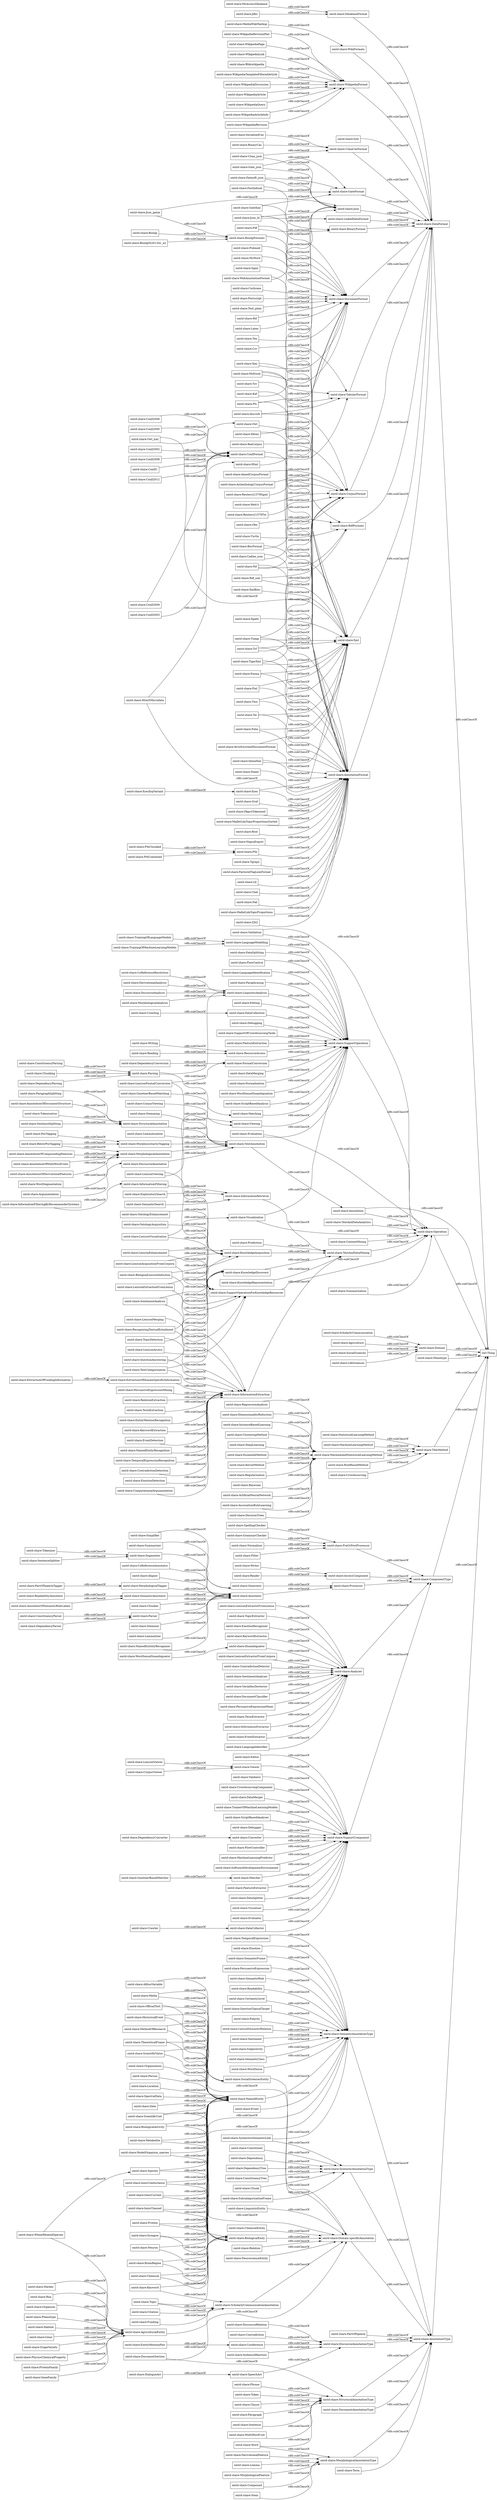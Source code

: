 digraph ar2dtool_diagram { 
rankdir=LR;
size="1000"
node [shape = rectangle, color="black"]; "omtd-share:DocumentSection" "omtd-share:Event" "omtd-share:MachineLearningMethod" "omtd-share:Reuters21578Txt" "omtd-share:BiologicalEnity" "omtd-share:Keyword" "omtd-share:AlvisEnrichedDocumentFormat" "omtd-share:Phenotype" "omtd-share:DecisionTrees" "omtd-share:MorphologicalAnalysis" "omtd-share:Owl" "omtd-share:Conll2003" "omtd-share:Stem" "omtd-share:DocumentClassifier" "omtd-share:Habitat" "omtd-share:DependencyParser" "omtd-share:TextAndDataMining" "omtd-share:Lll" "omtd-share:DataSplitting" "omtd-share:FlowControl" "omtd-share:GateXml" "omtd-share:SentimentAnalysis" "omtd-share:TemporalExpression" "omtd-share:Emotion" "omtd-share:LanguageIdentification" "omtd-share:PtbCombined" "omtd-share:ScientificUnit" "omtd-share:BiologicalActivity" "omtd-share:DiscourceRelation" "omtd-share:RegressionAnalysis" "omtd-share:Xhtml" "omtd-share:SemanticFrame" "omtd-share:Chunker" "omtd-share:Blikiwikipedia" "omtd-share:RecognizingTextualEntailment" "omtd-share:LexiconEnhancement" "omtd-share:PersuasiveExpression" "omtd-share:Chat" "omtd-share:PersuasiveExpressionMiner" "omtd-share:NamedEntityRecognition" "omtd-share:Constituent" "omtd-share:Cochrane" "omtd-share:Agriculture" "omtd-share:Tcf" "omtd-share:Parsing" "omtd-share:DocumentAnnotationType" "omtd-share:TermExtractor" "omtd-share:Paragraph" "omtd-share:Metabolite" "omtd-share:Kaf" "omtd-share:UimaCasFormat" "omtd-share:DataFormat" "omtd-share:DimensionalityReduction" "omtd-share:Media" "omtd-share:KeaCorpus" "omtd-share:WikipediaTemplateFilteredArticle" "omtd-share:SemanticRole" "omtd-share:GazeteerBasedMatcher" "omtd-share:Gate_json" "omtd-share:Generator" "omtd-share:Contradiction" "omtd-share:Naf" "omtd-share:AnnotationOfDocumentStructure" "omtd-share:SoftwareDevelopmentEnvironment" "omtd-share:SupportOperation" "omtd-share:Tsv" "omtd-share:Argumentation" "omtd-share:ExploratorySearch" "omtd-share:Conll2006" "omtd-share:Postscript" "omtd-share:Filter" "omtd-share:ModelOrganism_species" "omtd-share:Csv" "omtd-share:Parser" "omtd-share:ConstituencyParsing" "omtd-share:InformationExtractor" "omtd-share:AimedCorpusFormat" "omtd-share:SyntacticoSemanticLink" "omtd-share:Stemming" "omtd-share:ScholarlyCommunicationAnnotation" "omtd-share:Word" "omtd-share:Converter" "omtd-share:NamedEntity" "omtd-share:XcesIlspVariant" "omtd-share:Conll2000" "omtd-share:Paraphrasing" "omtd-share:DocumentFormat" "omtd-share:MalletLdaTopicProportions" "omtd-share:Sentence" "omtd-share:Gene" "omtd-share:Emma" "omtd-share:FeatureExtractor" "omtd-share:Operation" "omtd-share:Mimetype" "omtd-share:Chunk" "omtd-share:Text_plain" "omtd-share:XmlBioc" "omtd-share:Stemmer" "omtd-share:WordSegmentation" "omtd-share:InformationRetrieval" "omtd-share:KnowledgeRepresentation" "omtd-share:Datasift_json" "omtd-share:AclAnthologyCorpusFormat" "omtd-share:ResourceAccess" "omtd-share:InformationExtraction" "omtd-share:ConstituencyParser" "omtd-share:TigerXml" "omtd-share:Reader" "omtd-share:LinkedDataFormat" "omtd-share:DiscourseAnnotationType" "omtd-share:Validation" "omtd-share:Tokenizer" "omtd-share:Lemmatizer" "omtd-share:Html" "omtd-share:NamedEntitityRecognizer" "omtd-share:InstanceBasedLearning" "omtd-share:TrainingOfMachineLearningModels" "omtd-share:DataSplitter" "omtd-share:Cadixe_json" "omtd-share:RuleBasedMethod" "omtd-share:Crowdsourcing" "omtd-share:IonicConductance" "omtd-share:Json_ld" "omtd-share:Diaml" "omtd-share:WikipediaDiscussion" "omtd-share:EntityMentionPair" "omtd-share:Disambiguator" "omtd-share:TemporalExpressionRecognition" "omtd-share:AgriculturalEntity" "omtd-share:SentenceSplitter" "omtd-share:PartOfSpeechTagger" "omtd-share:FastInfoset" "omtd-share:Term" "omtd-share:Visualiser" "omtd-share:Reuters21578Sgml" "omtd-share:TopicDetection" "omtd-share:Tex" "omtd-share:Readability" "omtd-share:NeuroscienceEntity" "omtd-share:Matching" "omtd-share:Segmenter" "omtd-share:ContradictionDetection" "omtd-share:Owl_xml" "omtd-share:Domain-specificAnnotation" "omtd-share:Organization" "omtd-share:EventExtractor" "omtd-share:LexiconViewer" "omtd-share:CorpusViewing" "omtd-share:CoReferenceAnnotator" "omtd-share:SpellingChecker" "omtd-share:GateFormat" "omtd-share:Aligner" "omtd-share:WordSenseDisambiguator" "omtd-share:Compound" "omtd-share:Tokenization" "omtd-share:GrapeVariety" "omtd-share:ClusteringMethod" "omtd-share:Conll2002" "omtd-share:MediaWikiMarkup" "omtd-share:LexiconAccess" "omtd-share:CoReferenceResolution" "omtd-share:Html5Microdata" "omtd-share:DatabaseFormat" "omtd-share:LexiconAcquisitionFromCorpora" "omtd-share:AnnotationOfCompoundingFeatures" "omtd-share:OfficialText" "omtd-share:LanguageIdentifier" "omtd-share:Debugging" "omtd-share:LexiconExtractorFromLexica" "omtd-share:PosTagging" "omtd-share:BilingualLexiconInduction" "omtd-share:Ptb" "omtd-share:Evaluator" "omtd-share:Processor" "omtd-share:LanguageModelling" "omtd-share:WikiFormats" "omtd-share:CertaintyLevel" "omtd-share:MachineAndStatisticalLearningMethod" "omtd-share:Pml" "omtd-share:AnnotationFormat" "omtd-share:Matcher" "omtd-share:PhysicoChemicalProperty" "omtd-share:SupportOfCrowdsourcingTasks" "omtd-share:QuestionTopicalTarget" "omtd-share:Polarity" "omtd-share:EmotionDetection" "omtd-share:Citation" "omtd-share:LexicalSemanticRelation" "omtd-share:WikipediaArticle" "omtd-share:Editor" "omtd-share:FeatureExtraction" "omtd-share:TopicExtractor" "omtd-share:DeepLearning" "omtd-share:DataCollector" "omtd-share:AccessComponent" "omtd-share:ComputationalArgumentation" "omtd-share:Conll2008" "omtd-share:IonicChannel" "omtd-share:ContentMining" "omtd-share:MorphologicalAnnotationType" "omtd-share:SubcategorizationFrame" "omtd-share:EnsembleMethod" "omtd-share:ProteinFamily" "omtd-share:TextCategorization" "omtd-share:StructuralAnnotation" "omtd-share:Imscwb" "omtd-share:WheatRelatedSpecies" "omtd-share:MsExcel" "omtd-share:GrammarChecker" "omtd-share:DialogueAct" "omtd-share:AnnotationOfMultiWordUnits" "omtd-share:Domain" "omtd-share:DependencyConversion" "omtd-share:FormatConversion" "omtd-share:QuestionAnswering" "omtd-share:Neuron" "omtd-share:Topic" "omtd-share:Person" "omtd-share:LinguisticEntity" "omtd-share:Lemmatization" "omtd-share:Summarizer" "omtd-share:WikipediaQuery" "omtd-share:LinguisticAnalysis" "omtd-share:SemanticSearch" "omtd-share:DerivationalAnalysis" "omtd-share:Xml" "omtd-share:Sentiment" "omtd-share:MorphosyntacticTagging" "omtd-share:WikipediaArticleInfo" "omtd-share:Nif" "omtd-share:WikipediaFormat" "omtd-share:SyntacticAnnotationType" "omtd-share:Writing" "omtd-share:TdmMethod" "omtd-share:Pubmed" "omtd-share:Xpath" "omtd-share:DerivationalFeature" "omtd-share:Chunking" "omtd-share:BinaryFormat" "omtd-share:Species" "omtd-share:Evaluation" "omtd-share:KernelMethod" "omtd-share:CorpusViewer" "omtd-share:LexiconViewing" "omtd-share:LexiconFormatConversion" "omtd-share:DiscourseAnalysis" "omtd-share:SupportOperationForKnowledgeResources" "omtd-share:Validator" "omtd-share:Regularisation" "omtd-share:InformationFiltering" "omtd-share:BinaryCas" "omtd-share:Xmi" "omtd-share:DiscourseAnnotation" "omtd-share:CrowdsourcingComponent" "omtd-share:Synapse" "omtd-share:SocialSciences" "omtd-share:EmotionRecognizer" "omtd-share:Viewer" "omtd-share:Jdbc" "omtd-share:Graf" "omtd-share:Json" "omtd-share:MorphologicalAnnotation" "omtd-share:MultiWordUnit" "omtd-share:WikipediaRevision" "omtd-share:ExtractionOfDomainSpecificInformation" "omtd-share:LexiconExtractionFromLexica" "omtd-share:Phrase" "omtd-share:Bayesian" "omtd-share:Simplifier" "omtd-share:Summarization" "omtd-share:TrainerOfMachineLearningModels" "omtd-share:WikipediaRevisionPair" "omtd-share:Annotation" "omtd-share:DataMerging" "omtd-share:GeneFamily" "omtd-share:Normalization" "omtd-share:Coreference" "omtd-share:BrainRegion" "omtd-share:KnowledgeAcquisition" "omtd-share:SupportComponent" "omtd-share:DkproTokenized" "omtd-share:StatisticalLearningMethod" "omtd-share:Lemma" "omtd-share:OntologyEnhancement" "omtd-share:MorphologicalFeature" "omtd-share:Location" "omtd-share:PartOfSpeech" "omtd-share:WordSenseDisambiguation" "omtd-share:Uima_json" "omtd-share:TextAnnotation" "omtd-share:PtbChunked" "omtd-share:WebAnnotationFormat" "omtd-share:KeywordExtractor" "omtd-share:Crawler" "omtd-share:RdfFormats" "omtd-share:PreOrPostProcessor" "omtd-share:OntologyAcquisition" "omtd-share:DependencyParsing" "omtd-share:Json_genia" "omtd-share:SemanticAnnotationType" "omtd-share:SerializedCas" "omtd-share:ExtractionOfFundingInformation" "omtd-share:Annotator" "omtd-share:ConllU" "omtd-share:MethodOfResearch" "omtd-share:HistoricalEvent" "omtd-share:Web1t" "omtd-share:Bionlp" "omtd-share:LexiconExtractorFromCorpora" "omtd-share:WikipediaPage" "omtd-share:Solr" "omtd-share:Tmx" "omtd-share:GazeteerBasedMatching" "omtd-share:ChemicalEntity" "omtd-share:PersuasiveExpressionMining" "omtd-share:Tei" "omtd-share:InformationFilteringByRecommenderSystems" "omtd-share:Xces" "omtd-share:Analyzer" "omtd-share:RelationExtraction" "omtd-share:TextAndDataAnalytics" "omtd-share:ScriptBasedAnalyser" "omtd-share:Brat" "omtd-share:Conll2012" "omtd-share:Normalizer" "omtd-share:TrainingOfLanguageModels" "omtd-share:Pls" "omtd-share:ScriptBasedAnalysis" "omtd-share:ArtificialNeuralNetwork" "omtd-share:Dependency" "omtd-share:Token" "omtd-share:ContradictionDetector" "omtd-share:Debugger" "omtd-share:DependencyConverter" "omtd-share:NegraExport" "omtd-share:Tgrep2" "omtd-share:TermExtraction" "omtd-share:SocialSciencesEntity" "omtd-share:ReadabilityAnnotator" "omtd-share:MorphologicalTagger" "omtd-share:AnnotationOfDerivationalFeatures" "omtd-share:Folia" "omtd-share:Protein" "omtd-share:KnowledgeDiscovery" "omtd-share:IonicCurrent" "omtd-share:MsAccessDatabase" "omtd-share:BionlpSt2013A1_a2" "omtd-share:DependencyTree" "omtd-share:Subjectivity" "omtd-share:TheoreticalFrame" "omtd-share:SentimentAnalyzer" "omtd-share:Crawling" "omtd-share:Conll2009" "omtd-share:Marker" "omtd-share:DataCollection" "omtd-share:EntityMentionRecognition" "omtd-share:Obo" "omtd-share:ScientificValue" "omtd-share:KeywordExtraction" "omtd-share:Viewing" "omtd-share:SentenceSplitting" "omtd-share:FlowController" "omtd-share:MsWord" "omtd-share:EventDetection" "omtd-share:SpectralData" "omtd-share:Turtle" "omtd-share:Rna" "omtd-share:FactoredTagLemFormat" "omtd-share:Chemical" "omtd-share:MachineLearningPredictor" "omtd-share:Date" "omtd-share:Funding" "omtd-share:SemanticClass" "omtd-share:Sgml" "omtd-share:AudienceReaction" "omtd-share:AssociationRuleLearning" "omtd-share:Tuepp" "omtd-share:BncFormat" "omtd-share:LexiconMerging" "omtd-share:SpeechAct" "omtd-share:I2b2" "omtd-share:Reading" "omtd-share:Rtf" "omtd-share:ConllFormat" "omtd-share:DataMerger" "omtd-share:AnnotationType" "omtd-share:SemanticAnnotator" "omtd-share:ComponentType" "omtd-share:BelowPosTagging" "omtd-share:LifeSciences" "omtd-share:VariablesDectector" "omtd-share:AnnotatorOfSemanticRoleLabels" "omtd-share:Editing" "omtd-share:StructuralAnnotationType" "omtd-share:Writer" "omtd-share:Visualization" "omtd-share:Latex" "omtd-share:ConstituencyTree" "omtd-share:LexiconVisualization" "omtd-share:Organism" "omtd-share:Prediction" "omtd-share:TabularFormat" "omtd-share:Pdf" "omtd-share:ScholarlyCommunication" "omtd-share:Clause" "omtd-share:AllbusVariable" "omtd-share:WordSense" "omtd-share:Rdf_xml" "omtd-share:InlineXml" "omtd-share:BionlpFormats" "omtd-share:CorpusFormat" "omtd-share:ParagraphSplitting" "omtd-share:WikipediaLink" "omtd-share:Relation" "omtd-share:MalletLdaTopicProportionsSorted" ; /*classes style*/
	"omtd-share:Sgml" -> "omtd-share:DocumentFormat" [ label = "rdfs:subClassOf" ];
	"omtd-share:Conll2003" -> "omtd-share:ConllFormat" [ label = "rdfs:subClassOf" ];
	"omtd-share:ContradictionDetection" -> "omtd-share:InformationExtraction" [ label = "rdfs:subClassOf" ];
	"omtd-share:ExtractionOfFundingInformation" -> "omtd-share:ExtractionOfDomainSpecificInformation" [ label = "rdfs:subClassOf" ];
	"omtd-share:CertaintyLevel" -> "omtd-share:SemanticAnnotationType" [ label = "rdfs:subClassOf" ];
	"omtd-share:GazeteerBasedMatching" -> "omtd-share:Matching" [ label = "rdfs:subClassOf" ];
	"omtd-share:ScholarlyCommunicationAnnotation" -> "omtd-share:Domain-specificAnnotation" [ label = "rdfs:subClassOf" ];
	"omtd-share:Bionlp" -> "omtd-share:BionlpFormats" [ label = "rdfs:subClassOf" ];
	"omtd-share:DatabaseFormat" -> "omtd-share:DataFormat" [ label = "rdfs:subClassOf" ];
	"omtd-share:EntityMentionPair" -> "omtd-share:Coreference" [ label = "rdfs:subClassOf" ];
	"omtd-share:WikipediaArticleInfo" -> "omtd-share:WikipediaFormat" [ label = "rdfs:subClassOf" ];
	"omtd-share:RecognizingTextualEntailment" -> "omtd-share:KnowledgeDiscovery" [ label = "rdfs:subClassOf" ];
	"omtd-share:RecognizingTextualEntailment" -> "omtd-share:InformationExtraction" [ label = "rdfs:subClassOf" ];
	"omtd-share:Solr" -> "omtd-share:DataFormat" [ label = "rdfs:subClassOf" ];
	"omtd-share:Reuters21578Sgml" -> "omtd-share:CorpusFormat" [ label = "rdfs:subClassOf" ];
	"omtd-share:BionlpFormats" -> "omtd-share:DocumentFormat" [ label = "rdfs:subClassOf" ];
	"omtd-share:InformationFilteringByRecommenderSystems" -> "omtd-share:InformationFiltering" [ label = "rdfs:subClassOf" ];
	"omtd-share:WikipediaQuery" -> "omtd-share:WikipediaFormat" [ label = "rdfs:subClassOf" ];
	"omtd-share:Csv" -> "omtd-share:TabularFormat" [ label = "rdfs:subClassOf" ];
	"omtd-share:KeaCorpus" -> "omtd-share:CorpusFormat" [ label = "rdfs:subClassOf" ];
	"omtd-share:Validation" -> "omtd-share:SupportOperation" [ label = "rdfs:subClassOf" ];
	"omtd-share:Validation" -> "omtd-share:Operation" [ label = "rdfs:subClassOf" ];
	"omtd-share:MachineAndStatisticalLearningMethod" -> "omtd-share:TdmMethod" [ label = "rdfs:subClassOf" ];
	"omtd-share:Stemming" -> "omtd-share:TextAnnotation" [ label = "rdfs:subClassOf" ];
	"omtd-share:LexicalSemanticRelation" -> "omtd-share:SemanticAnnotationType" [ label = "rdfs:subClassOf" ];
	"omtd-share:SupportComponent" -> "omtd-share:ComponentType" [ label = "rdfs:subClassOf" ];
	"omtd-share:WikipediaRevision" -> "omtd-share:WikipediaFormat" [ label = "rdfs:subClassOf" ];
	"omtd-share:ConllU" -> "omtd-share:ConllFormat" [ label = "rdfs:subClassOf" ];
	"omtd-share:AnnotationFormat" -> "omtd-share:DataFormat" [ label = "rdfs:subClassOf" ];
	"omtd-share:ScholarlyCommunication" -> "omtd-share:Domain" [ label = "rdfs:subClassOf" ];
	"omtd-share:Relation" -> "omtd-share:Domain-specificAnnotation" [ label = "rdfs:subClassOf" ];
	"omtd-share:FastInfoset" -> "omtd-share:GateFormat" [ label = "rdfs:subClassOf" ];
	"omtd-share:FastInfoset" -> "omtd-share:BinaryFormat" [ label = "rdfs:subClassOf" ];
	"omtd-share:LexiconExtractorFromLexica" -> "omtd-share:Analyzer" [ label = "rdfs:subClassOf" ];
	"omtd-share:MsAccessDatabase" -> "omtd-share:DatabaseFormat" [ label = "rdfs:subClassOf" ];
	"omtd-share:AnnotationOfDocumentStructure" -> "omtd-share:StructuralAnnotation" [ label = "rdfs:subClassOf" ];
	"omtd-share:Agriculture" -> "omtd-share:Domain" [ label = "rdfs:subClassOf" ];
	"omtd-share:Debugger" -> "omtd-share:SupportComponent" [ label = "rdfs:subClassOf" ];
	"omtd-share:LexiconMerging" -> "omtd-share:SupportOperationForKnowledgeResources" [ label = "rdfs:subClassOf" ];
	"omtd-share:ConllFormat" -> "omtd-share:TabularFormat" [ label = "rdfs:subClassOf" ];
	"omtd-share:ConllFormat" -> "omtd-share:AnnotationFormat" [ label = "rdfs:subClassOf" ];
	"omtd-share:Topic" -> "omtd-share:SemanticAnnotationType" [ label = "rdfs:subClassOf" ];
	"omtd-share:Topic" -> "omtd-share:ScholarlyCommunicationAnnotation" [ label = "rdfs:subClassOf" ];
	"omtd-share:RuleBasedMethod" -> "omtd-share:TdmMethod" [ label = "rdfs:subClassOf" ];
	"omtd-share:DiscourseAnnotation" -> "omtd-share:TextAnnotation" [ label = "rdfs:subClassOf" ];
	"omtd-share:DeepLearning" -> "omtd-share:MachineAndStatisticalLearningMethod" [ label = "rdfs:subClassOf" ];
	"omtd-share:Conll2009" -> "omtd-share:ConllFormat" [ label = "rdfs:subClassOf" ];
	"omtd-share:Rdf_xml" -> "omtd-share:Xml" [ label = "rdfs:subClassOf" ];
	"omtd-share:Rdf_xml" -> "omtd-share:RdfFormats" [ label = "rdfs:subClassOf" ];
	"omtd-share:AimedCorpusFormat" -> "omtd-share:CorpusFormat" [ label = "rdfs:subClassOf" ];
	"omtd-share:Editing" -> "omtd-share:SupportOperation" [ label = "rdfs:subClassOf" ];
	"omtd-share:LexiconExtractorFromCorpora" -> "omtd-share:Analyzer" [ label = "rdfs:subClassOf" ];
	"omtd-share:Crawling" -> "omtd-share:DataCollection" [ label = "rdfs:subClassOf" ];
	"omtd-share:DependencyParser" -> "omtd-share:Parser" [ label = "rdfs:subClassOf" ];
	"omtd-share:MorphologicalAnnotation" -> "omtd-share:TextAnnotation" [ label = "rdfs:subClassOf" ];
	"omtd-share:Lemma" -> "omtd-share:MorphologicalAnnotationType" [ label = "rdfs:subClassOf" ];
	"omtd-share:Web1t" -> "omtd-share:CorpusFormat" [ label = "rdfs:subClassOf" ];
	"omtd-share:SpectralData" -> "omtd-share:NamedEntity" [ label = "rdfs:subClassOf" ];
	"omtd-share:ConstituencyParsing" -> "omtd-share:Parsing" [ label = "rdfs:subClassOf" ];
	"omtd-share:Debugging" -> "omtd-share:SupportOperation" [ label = "rdfs:subClassOf" ];
	"omtd-share:TabularFormat" -> "omtd-share:DataFormat" [ label = "rdfs:subClassOf" ];
	"omtd-share:BilingualLexiconInduction" -> "omtd-share:SupportOperationForKnowledgeResources" [ label = "rdfs:subClassOf" ];
	"omtd-share:BilingualLexiconInduction" -> "omtd-share:KnowledgeAcquisition" [ label = "rdfs:subClassOf" ];
	"omtd-share:Crawler" -> "omtd-share:DataCollector" [ label = "rdfs:subClassOf" ];
	"omtd-share:PosTagging" -> "omtd-share:MorphosyntacticTagging" [ label = "rdfs:subClassOf" ];
	"omtd-share:KnowledgeRepresentation" -> "omtd-share:TextAndDataMining" [ label = "rdfs:subClassOf" ];
	"omtd-share:Tei" -> "omtd-share:Xml" [ label = "rdfs:subClassOf" ];
	"omtd-share:Tei" -> "omtd-share:AnnotationFormat" [ label = "rdfs:subClassOf" ];
	"omtd-share:Xhtml" -> "omtd-share:Xml" [ label = "rdfs:subClassOf" ];
	"omtd-share:Xhtml" -> "omtd-share:DocumentFormat" [ label = "rdfs:subClassOf" ];
	"omtd-share:SupportOperation" -> "omtd-share:Operation" [ label = "rdfs:subClassOf" ];
	"omtd-share:Media" -> "omtd-share:SocialSciencesEntity" [ label = "rdfs:subClassOf" ];
	"omtd-share:Media" -> "omtd-share:NamedEntity" [ label = "rdfs:subClassOf" ];
	"omtd-share:NamedEntityRecognition" -> "omtd-share:InformationExtraction" [ label = "rdfs:subClassOf" ];
	"omtd-share:InlineXml" -> "omtd-share:Xml" [ label = "rdfs:subClassOf" ];
	"omtd-share:InlineXml" -> "omtd-share:AnnotationFormat" [ label = "rdfs:subClassOf" ];
	"omtd-share:LexiconExtractionFromLexica" -> "omtd-share:SupportOperationForKnowledgeResources" [ label = "rdfs:subClassOf" ];
	"omtd-share:LexiconExtractionFromLexica" -> "omtd-share:KnowledgeAcquisition" [ label = "rdfs:subClassOf" ];
	"omtd-share:LexiconEnhancement" -> "omtd-share:SupportOperationForKnowledgeResources" [ label = "rdfs:subClassOf" ];
	"omtd-share:LexiconEnhancement" -> "omtd-share:KnowledgeAcquisition" [ label = "rdfs:subClassOf" ];
	"omtd-share:TdmMethod" -> "owl:Thing" [ label = "rdfs:subClassOf" ];
	"omtd-share:ScientificUnit" -> "omtd-share:NamedEntity" [ label = "rdfs:subClassOf" ];
	"omtd-share:ScientificUnit" -> "omtd-share:Domain-specificAnnotation" [ label = "rdfs:subClassOf" ];
	"omtd-share:MorphologicalAnalysis" -> "omtd-share:LinguisticAnalysis" [ label = "rdfs:subClassOf" ];
	"omtd-share:QuestionAnswering" -> "omtd-share:KnowledgeDiscovery" [ label = "rdfs:subClassOf" ];
	"omtd-share:QuestionAnswering" -> "omtd-share:InformationExtraction" [ label = "rdfs:subClassOf" ];
	"omtd-share:SerializedCas" -> "omtd-share:UimaCasFormat" [ label = "rdfs:subClassOf" ];
	"omtd-share:Term" -> "omtd-share:AnnotationType" [ label = "rdfs:subClassOf" ];
	"omtd-share:Gene" -> "omtd-share:AgriculturalEntity" [ label = "rdfs:subClassOf" ];
	"omtd-share:Stemmer" -> "omtd-share:Annotator" [ label = "rdfs:subClassOf" ];
	"omtd-share:OfficialText" -> "omtd-share:SocialSciencesEntity" [ label = "rdfs:subClassOf" ];
	"omtd-share:OfficialText" -> "omtd-share:NamedEntity" [ label = "rdfs:subClassOf" ];
	"omtd-share:Segmenter" -> "omtd-share:Annotator" [ label = "rdfs:subClassOf" ];
	"omtd-share:Neuron" -> "omtd-share:NamedEntity" [ label = "rdfs:subClassOf" ];
	"omtd-share:Neuron" -> "omtd-share:BiologicalEnity" [ label = "rdfs:subClassOf" ];
	"omtd-share:Tmx" -> "omtd-share:Xml" [ label = "rdfs:subClassOf" ];
	"omtd-share:Tmx" -> "omtd-share:AnnotationFormat" [ label = "rdfs:subClassOf" ];
	"omtd-share:Prediction" -> "omtd-share:TextAndDataMining" [ label = "rdfs:subClassOf" ];
	"omtd-share:MediaWikiMarkup" -> "omtd-share:WikiFormats" [ label = "rdfs:subClassOf" ];
	"omtd-share:Paragraph" -> "omtd-share:StructuralAnnotationType" [ label = "rdfs:subClassOf" ];
	"omtd-share:Graf" -> "omtd-share:AnnotationFormat" [ label = "rdfs:subClassOf" ];
	"omtd-share:ParagraphSplitting" -> "omtd-share:StructuralAnnotation" [ label = "rdfs:subClassOf" ];
	"omtd-share:MultiWordUnit" -> "omtd-share:StructuralAnnotationType" [ label = "rdfs:subClassOf" ];
	"omtd-share:WikiFormats" -> "omtd-share:DataFormat" [ label = "rdfs:subClassOf" ];
	"omtd-share:IonicChannel" -> "omtd-share:NamedEntity" [ label = "rdfs:subClassOf" ];
	"omtd-share:IonicChannel" -> "omtd-share:BiologicalEnity" [ label = "rdfs:subClassOf" ];
	"omtd-share:Habitat" -> "omtd-share:AgriculturalEntity" [ label = "rdfs:subClassOf" ];
	"omtd-share:SemanticRole" -> "omtd-share:SemanticAnnotationType" [ label = "rdfs:subClassOf" ];
	"omtd-share:I2b2" -> "omtd-share:AnnotationFormat" [ label = "rdfs:subClassOf" ];
	"omtd-share:DataFormat" -> "owl:Thing" [ label = "rdfs:subClassOf" ];
	"omtd-share:SemanticSearch" -> "omtd-share:InformationRetrieval" [ label = "rdfs:subClassOf" ];
	"omtd-share:Uima_json" -> "omtd-share:UimaCasFormat" [ label = "rdfs:subClassOf" ];
	"omtd-share:Uima_json" -> "omtd-share:Json" [ label = "rdfs:subClassOf" ];
	"omtd-share:Html" -> "omtd-share:DocumentFormat" [ label = "rdfs:subClassOf" ];
	"omtd-share:LinguisticEntity" -> "omtd-share:Domain-specificAnnotation" [ label = "rdfs:subClassOf" ];
	"omtd-share:LexiconVisualization" -> "omtd-share:Visualization" [ label = "rdfs:subClassOf" ];
	"omtd-share:LexiconVisualization" -> "omtd-share:SupportOperationForKnowledgeResources" [ label = "rdfs:subClassOf" ];
	"omtd-share:TermExtractor" -> "omtd-share:Analyzer" [ label = "rdfs:subClassOf" ];
	"omtd-share:Summarization" -> "omtd-share:Operation" [ label = "rdfs:subClassOf" ];
	"omtd-share:DimensionalityReduction" -> "omtd-share:MachineAndStatisticalLearningMethod" [ label = "rdfs:subClassOf" ];
	"omtd-share:Mimetype" -> "owl:Thing" [ label = "rdfs:subClassOf" ];
	"omtd-share:AlvisEnrichedDocumentFormat" -> "omtd-share:Xml" [ label = "rdfs:subClassOf" ];
	"omtd-share:AlvisEnrichedDocumentFormat" -> "omtd-share:AnnotationFormat" [ label = "rdfs:subClassOf" ];
	"omtd-share:BinaryCas" -> "omtd-share:UimaCasFormat" [ label = "rdfs:subClassOf" ];
	"omtd-share:Cadixe_json" -> "omtd-share:Json" [ label = "rdfs:subClassOf" ];
	"omtd-share:Cadixe_json" -> "omtd-share:AnnotationFormat" [ label = "rdfs:subClassOf" ];
	"omtd-share:WikipediaArticle" -> "omtd-share:WikipediaFormat" [ label = "rdfs:subClassOf" ];
	"omtd-share:TemporalExpressionRecognition" -> "omtd-share:InformationExtraction" [ label = "rdfs:subClassOf" ];
	"omtd-share:SentimentAnalysis" -> "omtd-share:KnowledgeDiscovery" [ label = "rdfs:subClassOf" ];
	"omtd-share:SentimentAnalysis" -> "omtd-share:InformationExtraction" [ label = "rdfs:subClassOf" ];
	"omtd-share:Evaluation" -> "omtd-share:SupportOperation" [ label = "rdfs:subClassOf" ];
	"omtd-share:Evaluation" -> "omtd-share:Operation" [ label = "rdfs:subClassOf" ];
	"omtd-share:Visualization" -> "omtd-share:SupportOperation" [ label = "rdfs:subClassOf" ];
	"omtd-share:Visualization" -> "omtd-share:Operation" [ label = "rdfs:subClassOf" ];
	"omtd-share:WikipediaRevisionPair" -> "omtd-share:WikipediaFormat" [ label = "rdfs:subClassOf" ];
	"omtd-share:Normalization" -> "omtd-share:SupportOperation" [ label = "rdfs:subClassOf" ];
	"omtd-share:Tcf" -> "omtd-share:Xml" [ label = "rdfs:subClassOf" ];
	"omtd-share:Tcf" -> "omtd-share:CorpusFormat" [ label = "rdfs:subClassOf" ];
	"omtd-share:Tcf" -> "omtd-share:AnnotationFormat" [ label = "rdfs:subClassOf" ];
	"omtd-share:GateFormat" -> "omtd-share:DataFormat" [ label = "rdfs:subClassOf" ];
	"omtd-share:Gate_json" -> "omtd-share:Json" [ label = "rdfs:subClassOf" ];
	"omtd-share:Gate_json" -> "omtd-share:GateFormat" [ label = "rdfs:subClassOf" ];
	"omtd-share:Analyzer" -> "omtd-share:ComponentType" [ label = "rdfs:subClassOf" ];
	"omtd-share:Emotion" -> "omtd-share:SemanticAnnotationType" [ label = "rdfs:subClassOf" ];
	"omtd-share:MsWord" -> "omtd-share:DocumentFormat" [ label = "rdfs:subClassOf" ];
	"omtd-share:Polarity" -> "omtd-share:SemanticAnnotationType" [ label = "rdfs:subClassOf" ];
	"omtd-share:AnnotationType" -> "owl:Thing" [ label = "rdfs:subClassOf" ];
	"omtd-share:SoftwareDevelopmentEnvironment" -> "omtd-share:SupportComponent" [ label = "rdfs:subClassOf" ];
	"omtd-share:LexiconAcquisitionFromCorpora" -> "omtd-share:SupportOperationForKnowledgeResources" [ label = "rdfs:subClassOf" ];
	"omtd-share:LexiconAcquisitionFromCorpora" -> "omtd-share:KnowledgeAcquisition" [ label = "rdfs:subClassOf" ];
	"omtd-share:TemporalExpression" -> "omtd-share:SemanticAnnotationType" [ label = "rdfs:subClassOf" ];
	"omtd-share:InformationRetrieval" -> "omtd-share:TextAndDataMining" [ label = "rdfs:subClassOf" ];
	"omtd-share:Viewing" -> "omtd-share:SupportOperation" [ label = "rdfs:subClassOf" ];
	"omtd-share:LinkedDataFormat" -> "omtd-share:DataFormat" [ label = "rdfs:subClassOf" ];
	"omtd-share:ReadabilityAnnotator" -> "omtd-share:SemanticAnnotator" [ label = "rdfs:subClassOf" ];
	"omtd-share:Xml" -> "omtd-share:DataFormat" [ label = "rdfs:subClassOf" ];
	"omtd-share:Phenotype" -> "omtd-share:AgriculturalEntity" [ label = "rdfs:subClassOf" ];
	"omtd-share:ProteinFamily" -> "omtd-share:AgriculturalEntity" [ label = "rdfs:subClassOf" ];
	"omtd-share:Citation" -> "omtd-share:ScholarlyCommunicationAnnotation" [ label = "rdfs:subClassOf" ];
	"omtd-share:Annotator" -> "omtd-share:Processor" [ label = "rdfs:subClassOf" ];
	"omtd-share:CorpusViewing" -> "omtd-share:Viewing" [ label = "rdfs:subClassOf" ];
	"omtd-share:SyntacticAnnotationType" -> "omtd-share:AnnotationType" [ label = "rdfs:subClassOf" ];
	"omtd-share:WikipediaDiscussion" -> "omtd-share:WikipediaFormat" [ label = "rdfs:subClassOf" ];
	"omtd-share:Pls" -> "omtd-share:Xml" [ label = "rdfs:subClassOf" ];
	"omtd-share:Pls" -> "omtd-share:DocumentFormat" [ label = "rdfs:subClassOf" ];
	"omtd-share:TopicDetection" -> "omtd-share:KnowledgeDiscovery" [ label = "rdfs:subClassOf" ];
	"omtd-share:TopicDetection" -> "omtd-share:InformationExtraction" [ label = "rdfs:subClassOf" ];
	"omtd-share:Marker" -> "omtd-share:AgriculturalEntity" [ label = "rdfs:subClassOf" ];
	"omtd-share:Event" -> "omtd-share:SemanticAnnotationType" [ label = "rdfs:subClassOf" ];
	"omtd-share:MachineLearningMethod" -> "omtd-share:TdmMethod" [ label = "rdfs:subClassOf" ];
	"omtd-share:OntologyAcquisition" -> "omtd-share:KnowledgeAcquisition" [ label = "rdfs:subClassOf" ];
	"omtd-share:WordSegmentation" -> "omtd-share:MorphologicalAnnotation" [ label = "rdfs:subClassOf" ];
	"omtd-share:TextAndDataMining" -> "omtd-share:Operation" [ label = "rdfs:subClassOf" ];
	"omtd-share:Keyword" -> "omtd-share:SemanticAnnotationType" [ label = "rdfs:subClassOf" ];
	"omtd-share:Keyword" -> "omtd-share:ScholarlyCommunicationAnnotation" [ label = "rdfs:subClassOf" ];
	"omtd-share:Reuters21578Txt" -> "omtd-share:CorpusFormat" [ label = "rdfs:subClassOf" ];
	"omtd-share:SyntacticoSemanticLink" -> "omtd-share:SyntacticAnnotationType" [ label = "rdfs:subClassOf" ];
	"omtd-share:SyntacticoSemanticLink" -> "omtd-share:SemanticAnnotationType" [ label = "rdfs:subClassOf" ];
	"omtd-share:Writing" -> "omtd-share:ResourceAccess" [ label = "rdfs:subClassOf" ];
	"omtd-share:KeywordExtractor" -> "omtd-share:Analyzer" [ label = "rdfs:subClassOf" ];
	"omtd-share:Imscwb" -> "omtd-share:TabularFormat" [ label = "rdfs:subClassOf" ];
	"omtd-share:Imscwb" -> "omtd-share:CorpusFormat" [ label = "rdfs:subClassOf" ];
	"omtd-share:Writer" -> "omtd-share:AccessComponent" [ label = "rdfs:subClassOf" ];
	"omtd-share:ModelOrganism_species" -> "omtd-share:NamedEntity" [ label = "rdfs:subClassOf" ];
	"omtd-share:ModelOrganism_species" -> "omtd-share:BiologicalEnity" [ label = "rdfs:subClassOf" ];
	"omtd-share:DocumentClassifier" -> "omtd-share:Analyzer" [ label = "rdfs:subClassOf" ];
	"omtd-share:DiscourseAnnotationType" -> "omtd-share:AnnotationType" [ label = "rdfs:subClassOf" ];
	"omtd-share:Stem" -> "omtd-share:MorphologicalAnnotationType" [ label = "rdfs:subClassOf" ];
	"omtd-share:Generator" -> "omtd-share:Processor" [ label = "rdfs:subClassOf" ];
	"omtd-share:RelationExtraction" -> "omtd-share:InformationExtraction" [ label = "rdfs:subClassOf" ];
	"omtd-share:SemanticAnnotationType" -> "omtd-share:AnnotationType" [ label = "rdfs:subClassOf" ];
	"omtd-share:Processor" -> "omtd-share:ComponentType" [ label = "rdfs:subClassOf" ];
	"omtd-share:Obo" -> "omtd-share:RdfFormats" [ label = "rdfs:subClassOf" ];
	"omtd-share:NeuroscienceEntity" -> "omtd-share:Domain-specificAnnotation" [ label = "rdfs:subClassOf" ];
	"omtd-share:ContradictionDetector" -> "omtd-share:Analyzer" [ label = "rdfs:subClassOf" ];
	"omtd-share:EventDetection" -> "omtd-share:InformationExtraction" [ label = "rdfs:subClassOf" ];
	"omtd-share:AnnotatorOfSemanticRoleLabels" -> "omtd-share:SemanticAnnotator" [ label = "rdfs:subClassOf" ];
	"omtd-share:Reader" -> "omtd-share:AccessComponent" [ label = "rdfs:subClassOf" ];
	"omtd-share:DkproTokenized" -> "omtd-share:AnnotationFormat" [ label = "rdfs:subClassOf" ];
	"omtd-share:Contradiction" -> "omtd-share:DiscourseAnnotationType" [ label = "rdfs:subClassOf" ];
	"omtd-share:IonicCurrent" -> "omtd-share:NamedEntity" [ label = "rdfs:subClassOf" ];
	"omtd-share:IonicCurrent" -> "omtd-share:BiologicalEnity" [ label = "rdfs:subClassOf" ];
	"omtd-share:Datasift_json" -> "omtd-share:Json" [ label = "rdfs:subClassOf" ];
	"omtd-share:Datasift_json" -> "omtd-share:GateFormat" [ label = "rdfs:subClassOf" ];
	"omtd-share:Rtf" -> "omtd-share:DocumentFormat" [ label = "rdfs:subClassOf" ];
	"omtd-share:DataCollector" -> "omtd-share:SupportComponent" [ label = "rdfs:subClassOf" ];
	"omtd-share:SubcategorizationFrame" -> "omtd-share:SyntacticAnnotationType" [ label = "rdfs:subClassOf" ];
	"omtd-share:Diaml" -> "omtd-share:AnnotationFormat" [ label = "rdfs:subClassOf" ];
	"omtd-share:BncFormat" -> "omtd-share:Xml" [ label = "rdfs:subClassOf" ];
	"omtd-share:BncFormat" -> "omtd-share:CorpusFormat" [ label = "rdfs:subClassOf" ];
	"omtd-share:Date" -> "omtd-share:NamedEntity" [ label = "rdfs:subClassOf" ];
	"omtd-share:PartOfSpeech" -> "omtd-share:AnnotationType" [ label = "rdfs:subClassOf" ];
	"omtd-share:Tokenizer" -> "omtd-share:Segmenter" [ label = "rdfs:subClassOf" ];
	"omtd-share:StructuralAnnotationType" -> "omtd-share:AnnotationType" [ label = "rdfs:subClassOf" ];
	"omtd-share:ConstituencyTree" -> "omtd-share:SyntacticAnnotationType" [ label = "rdfs:subClassOf" ];
	"omtd-share:ComputationalArgumentation" -> "omtd-share:InformationExtraction" [ label = "rdfs:subClassOf" ];
	"omtd-share:TheoreticalFrame" -> "omtd-share:SocialSciencesEntity" [ label = "rdfs:subClassOf" ];
	"omtd-share:TheoreticalFrame" -> "omtd-share:NamedEntity" [ label = "rdfs:subClassOf" ];
	"omtd-share:Constituent" -> "omtd-share:SyntacticAnnotationType" [ label = "rdfs:subClassOf" ];
	"omtd-share:Sentence" -> "omtd-share:StructuralAnnotationType" [ label = "rdfs:subClassOf" ];
	"omtd-share:CorpusViewer" -> "omtd-share:Viewer" [ label = "rdfs:subClassOf" ];
	"omtd-share:SentimentAnalyzer" -> "omtd-share:Analyzer" [ label = "rdfs:subClassOf" ];
	"omtd-share:EnsembleMethod" -> "omtd-share:MachineAndStatisticalLearningMethod" [ label = "rdfs:subClassOf" ];
	"omtd-share:GeneFamily" -> "omtd-share:AgriculturalEntity" [ label = "rdfs:subClassOf" ];
	"omtd-share:Simplifier" -> "omtd-share:Generator" [ label = "rdfs:subClassOf" ];
	"omtd-share:MalletLdaTopicProportionsSorted" -> "omtd-share:AnnotationFormat" [ label = "rdfs:subClassOf" ];
	"omtd-share:Protein" -> "omtd-share:NamedEntity" [ label = "rdfs:subClassOf" ];
	"omtd-share:Protein" -> "omtd-share:BiologicalEnity" [ label = "rdfs:subClassOf" ];
	"omtd-share:Conll2000" -> "omtd-share:ConllFormat" [ label = "rdfs:subClassOf" ];
	"omtd-share:BrainRegion" -> "omtd-share:NamedEntity" [ label = "rdfs:subClassOf" ];
	"omtd-share:BrainRegion" -> "omtd-share:BiologicalEnity" [ label = "rdfs:subClassOf" ];
	"omtd-share:VariablesDectector" -> "omtd-share:Analyzer" [ label = "rdfs:subClassOf" ];
	"omtd-share:CoReferenceResolution" -> "omtd-share:LinguisticAnalysis" [ label = "rdfs:subClassOf" ];
	"omtd-share:Chunking" -> "omtd-share:Parsing" [ label = "rdfs:subClassOf" ];
	"omtd-share:DocumentFormat" -> "omtd-share:DataFormat" [ label = "rdfs:subClassOf" ];
	"omtd-share:Compound" -> "omtd-share:MorphologicalAnnotationType" [ label = "rdfs:subClassOf" ];
	"omtd-share:Disambiguator" -> "omtd-share:Analyzer" [ label = "rdfs:subClassOf" ];
	"omtd-share:WikipediaPage" -> "omtd-share:WikipediaFormat" [ label = "rdfs:subClassOf" ];
	"omtd-share:DependencyConversion" -> "omtd-share:FormatConversion" [ label = "rdfs:subClassOf" ];
	"omtd-share:QuestionTopicalTarget" -> "omtd-share:SemanticAnnotationType" [ label = "rdfs:subClassOf" ];
	"omtd-share:ExploratorySearch" -> "omtd-share:InformationRetrieval" [ label = "rdfs:subClassOf" ];
	"omtd-share:Filter" -> "omtd-share:PreOrPostProcessor" [ label = "rdfs:subClassOf" ];
	"omtd-share:Lemmatization" -> "omtd-share:TextAnnotation" [ label = "rdfs:subClassOf" ];
	"omtd-share:Conll2012" -> "omtd-share:ConllFormat" [ label = "rdfs:subClassOf" ];
	"omtd-share:InformationExtractor" -> "omtd-share:Analyzer" [ label = "rdfs:subClassOf" ];
	"omtd-share:Naf" -> "omtd-share:AnnotationFormat" [ label = "rdfs:subClassOf" ];
	"omtd-share:DataCollection" -> "omtd-share:SupportOperation" [ label = "rdfs:subClassOf" ];
	"omtd-share:Lemmatizer" -> "omtd-share:Annotator" [ label = "rdfs:subClassOf" ];
	"omtd-share:OntologyEnhancement" -> "omtd-share:KnowledgeAcquisition" [ label = "rdfs:subClassOf" ];
	"omtd-share:SpeechAct" -> "omtd-share:DiscourseAnnotationType" [ label = "rdfs:subClassOf" ];
	"omtd-share:MorphosyntacticTagging" -> "omtd-share:TextAnnotation" [ label = "rdfs:subClassOf" ];
	"omtd-share:SemanticAnnotator" -> "omtd-share:Annotator" [ label = "rdfs:subClassOf" ];
	"omtd-share:Dependency" -> "omtd-share:SyntacticAnnotationType" [ label = "rdfs:subClassOf" ];
	"omtd-share:Rna" -> "omtd-share:AgriculturalEntity" [ label = "rdfs:subClassOf" ];
	"omtd-share:Visualiser" -> "omtd-share:SupportComponent" [ label = "rdfs:subClassOf" ];
	"omtd-share:Postscript" -> "omtd-share:DocumentFormat" [ label = "rdfs:subClassOf" ];
	"omtd-share:MalletLdaTopicProportions" -> "omtd-share:AnnotationFormat" [ label = "rdfs:subClassOf" ];
	"omtd-share:Viewer" -> "omtd-share:SupportComponent" [ label = "rdfs:subClassOf" ];
	"omtd-share:GrammarChecker" -> "omtd-share:PreOrPostProcessor" [ label = "rdfs:subClassOf" ];
	"omtd-share:Ptb" -> "omtd-share:AnnotationFormat" [ label = "rdfs:subClassOf" ];
	"omtd-share:Converter" -> "omtd-share:SupportComponent" [ label = "rdfs:subClassOf" ];
	"omtd-share:PersuasiveExpressionMining" -> "omtd-share:InformationExtraction" [ label = "rdfs:subClassOf" ];
	"omtd-share:InformationExtraction" -> "omtd-share:TextAndDataMining" [ label = "rdfs:subClassOf" ];
	"omtd-share:Crowdsourcing" -> "omtd-share:TdmMethod" [ label = "rdfs:subClassOf" ];
	"omtd-share:DiscourceRelation" -> "omtd-share:DiscourseAnnotationType" [ label = "rdfs:subClassOf" ];
	"omtd-share:WordSenseDisambiguator" -> "omtd-share:Disambiguator" [ label = "rdfs:subClassOf" ];
	"omtd-share:ClusteringMethod" -> "omtd-share:MachineAndStatisticalLearningMethod" [ label = "rdfs:subClassOf" ];
	"omtd-share:GateXml" -> "omtd-share:Xml" [ label = "rdfs:subClassOf" ];
	"omtd-share:GateXml" -> "omtd-share:GateFormat" [ label = "rdfs:subClassOf" ];
	"omtd-share:SupportOperationForKnowledgeResources" -> "omtd-share:Operation" [ label = "rdfs:subClassOf" ];
	"omtd-share:FlowController" -> "omtd-share:SupportComponent" [ label = "rdfs:subClassOf" ];
	"omtd-share:LinguisticAnalysis" -> "omtd-share:SupportOperation" [ label = "rdfs:subClassOf" ];
	"omtd-share:TextCategorization" -> "omtd-share:InformationExtraction" [ label = "rdfs:subClassOf" ];
	"omtd-share:TextCategorization" -> "omtd-share:KnowledgeDiscovery" [ label = "rdfs:subClassOf" ];
	"omtd-share:DerivationalFeature" -> "omtd-share:MorphologicalAnnotationType" [ label = "rdfs:subClassOf" ];
	"omtd-share:WikipediaLink" -> "omtd-share:WikipediaFormat" [ label = "rdfs:subClassOf" ];
	"omtd-share:Conll2006" -> "omtd-share:ConllFormat" [ label = "rdfs:subClassOf" ];
	"omtd-share:KnowledgeDiscovery" -> "omtd-share:TextAndDataMining" [ label = "rdfs:subClassOf" ];
	"omtd-share:CrowdsourcingComponent" -> "omtd-share:SupportComponent" [ label = "rdfs:subClassOf" ];
	"omtd-share:Tgrep2" -> "omtd-share:AnnotationFormat" [ label = "rdfs:subClassOf" ];
	"omtd-share:ChemicalEntity" -> "omtd-share:Domain-specificAnnotation" [ label = "rdfs:subClassOf" ];
	"omtd-share:AgriculturalEntity" -> "omtd-share:Domain-specificAnnotation" [ label = "rdfs:subClassOf" ];
	"omtd-share:Matcher" -> "omtd-share:SupportComponent" [ label = "rdfs:subClassOf" ];
	"omtd-share:AnnotationOfMultiWordUnits" -> "omtd-share:MorphologicalAnnotation" [ label = "rdfs:subClassOf" ];
	"omtd-share:Editor" -> "omtd-share:SupportComponent" [ label = "rdfs:subClassOf" ];
	"omtd-share:Domain" -> "owl:Thing" [ label = "rdfs:subClassOf" ];
	"omtd-share:Token" -> "omtd-share:StructuralAnnotationType" [ label = "rdfs:subClassOf" ];
	"omtd-share:SentenceSplitting" -> "omtd-share:StructuralAnnotation" [ label = "rdfs:subClassOf" ];
	"omtd-share:Validator" -> "omtd-share:SupportComponent" [ label = "rdfs:subClassOf" ];
	"omtd-share:WebAnnotationFormat" -> "omtd-share:Json" [ label = "rdfs:subClassOf" ];
	"omtd-share:WebAnnotationFormat" -> "omtd-share:AnnotationFormat" [ label = "rdfs:subClassOf" ];
	"omtd-share:TrainingOfMachineLearningModels" -> "omtd-share:LanguageModelling" [ label = "rdfs:subClassOf" ];
	"omtd-share:TrainerOfMachineLearningModels" -> "omtd-share:SupportComponent" [ label = "rdfs:subClassOf" ];
	"omtd-share:PersuasiveExpression" -> "omtd-share:SemanticAnnotationType" [ label = "rdfs:subClassOf" ];
	"omtd-share:Matching" -> "omtd-share:SupportOperation" [ label = "rdfs:subClassOf" ];
	"omtd-share:ExtractionOfDomainSpecificInformation" -> "omtd-share:InformationExtraction" [ label = "rdfs:subClassOf" ];
	"omtd-share:NamedEntity" -> "omtd-share:SemanticAnnotationType" [ label = "rdfs:subClassOf" ];
	"omtd-share:AnnotationOfDerivationalFeatures" -> "omtd-share:MorphologicalAnnotation" [ label = "rdfs:subClassOf" ];
	"omtd-share:MethodOfResearch" -> "omtd-share:SocialSciencesEntity" [ label = "rdfs:subClassOf" ];
	"omtd-share:MethodOfResearch" -> "omtd-share:NamedEntity" [ label = "rdfs:subClassOf" ];
	"omtd-share:WheatRelatedSpecies" -> "omtd-share:Species" [ label = "rdfs:subClassOf" ];
	"omtd-share:WheatRelatedSpecies" -> "omtd-share:AgriculturalEntity" [ label = "rdfs:subClassOf" ];
	"omtd-share:Reading" -> "omtd-share:ResourceAccess" [ label = "rdfs:subClassOf" ];
	"omtd-share:Parser" -> "omtd-share:Annotator" [ label = "rdfs:subClassOf" ];
	"omtd-share:Subjectivity" -> "omtd-share:SemanticAnnotationType" [ label = "rdfs:subClassOf" ];
	"omtd-share:Clause" -> "omtd-share:StructuralAnnotationType" [ label = "rdfs:subClassOf" ];
	"omtd-share:Cochrane" -> "omtd-share:DocumentFormat" [ label = "rdfs:subClassOf" ];
	"omtd-share:AssociationRuleLearning" -> "omtd-share:MachineAndStatisticalLearningMethod" [ label = "rdfs:subClassOf" ];
	"omtd-share:ScriptBasedAnalysis" -> "omtd-share:SupportOperation" [ label = "rdfs:subClassOf" ];
	"omtd-share:SemanticFrame" -> "omtd-share:SemanticAnnotationType" [ label = "rdfs:subClassOf" ];
	"omtd-share:CoReferenceAnnotator" -> "omtd-share:Annotator" [ label = "rdfs:subClassOf" ];
	"omtd-share:Annotation" -> "owl:Thing" [ label = "rdfs:subClassOf" ];
	"omtd-share:Annotation" -> "omtd-share:Operation" [ label = "rdfs:subClassOf" ];
	"omtd-share:Pdf" -> "omtd-share:DocumentFormat" [ label = "rdfs:subClassOf" ];
	"omtd-share:Pdf" -> "omtd-share:BinaryFormat" [ label = "rdfs:subClassOf" ];
	"omtd-share:DependencyTree" -> "omtd-share:SyntacticAnnotationType" [ label = "rdfs:subClassOf" ];
	"omtd-share:InstanceBasedLearning" -> "omtd-share:MachineAndStatisticalLearningMethod" [ label = "rdfs:subClassOf" ];
	"omtd-share:Json_ld" -> "omtd-share:LinkedDataFormat" [ label = "rdfs:subClassOf" ];
	"omtd-share:Json_ld" -> "omtd-share:Json" [ label = "rdfs:subClassOf" ];
	"omtd-share:Json_ld" -> "omtd-share:DocumentFormat" [ label = "rdfs:subClassOf" ];
	"omtd-share:Funding" -> "omtd-share:ScholarlyCommunicationAnnotation" [ label = "rdfs:subClassOf" ];
	"omtd-share:TextAndDataAnalytics" -> "omtd-share:Operation" [ label = "rdfs:subClassOf" ];
	"omtd-share:Sentiment" -> "omtd-share:SemanticAnnotationType" [ label = "rdfs:subClassOf" ];
	"omtd-share:AclAnthologyCorpusFormat" -> "omtd-share:CorpusFormat" [ label = "rdfs:subClassOf" ];
	"omtd-share:Text_plain" -> "omtd-share:DocumentFormat" [ label = "rdfs:subClassOf" ];
	"omtd-share:MorphologicalTagger" -> "omtd-share:Annotator" [ label = "rdfs:subClassOf" ];
	"omtd-share:MsExcel" -> "omtd-share:TabularFormat" [ label = "rdfs:subClassOf" ];
	"omtd-share:MsExcel" -> "omtd-share:DocumentFormat" [ label = "rdfs:subClassOf" ];
	"omtd-share:MsExcel" -> "omtd-share:AnnotationFormat" [ label = "rdfs:subClassOf" ];
	"omtd-share:MorphologicalFeature" -> "omtd-share:MorphologicalAnnotationType" [ label = "rdfs:subClassOf" ];
	"omtd-share:Tokenization" -> "omtd-share:StructuralAnnotation" [ label = "rdfs:subClassOf" ];
	"omtd-share:Brat" -> "omtd-share:AnnotationFormat" [ label = "rdfs:subClassOf" ];
	"omtd-share:RdfFormats" -> "omtd-share:DataFormat" [ label = "rdfs:subClassOf" ];
	"omtd-share:Phrase" -> "omtd-share:StructuralAnnotationType" [ label = "rdfs:subClassOf" ];
	"omtd-share:ComponentType" -> "owl:Thing" [ label = "rdfs:subClassOf" ];
	"omtd-share:Domain-specificAnnotation" -> "omtd-share:AnnotationType" [ label = "rdfs:subClassOf" ];
	"omtd-share:DiscourseAnalysis" -> "omtd-share:LinguisticAnalysis" [ label = "rdfs:subClassOf" ];
	"omtd-share:Folia" -> "omtd-share:Xml" [ label = "rdfs:subClassOf" ];
	"omtd-share:Folia" -> "omtd-share:AnnotationFormat" [ label = "rdfs:subClassOf" ];
	"omtd-share:Xpath" -> "omtd-share:Xml" [ label = "rdfs:subClassOf" ];
	"omtd-share:AnnotationOfCompoundingFeatures" -> "omtd-share:MorphologicalAnnotation" [ label = "rdfs:subClassOf" ];
	"omtd-share:Aligner" -> "omtd-share:Annotator" [ label = "rdfs:subClassOf" ];
	"omtd-share:DataMerger" -> "omtd-share:SupportComponent" [ label = "rdfs:subClassOf" ];
	"omtd-share:Person" -> "omtd-share:NamedEntity" [ label = "rdfs:subClassOf" ];
	"omtd-share:SupportOfCrowdsourcingTasks" -> "omtd-share:SupportOperation" [ label = "rdfs:subClassOf" ];
	"omtd-share:Paraphrasing" -> "omtd-share:SupportOperation" [ label = "rdfs:subClassOf" ];
	"omtd-share:Pml" -> "omtd-share:Xml" [ label = "rdfs:subClassOf" ];
	"omtd-share:Pml" -> "omtd-share:AnnotationFormat" [ label = "rdfs:subClassOf" ];
	"omtd-share:Chunk" -> "omtd-share:SyntacticAnnotationType" [ label = "rdfs:subClassOf" ];
	"omtd-share:DecisionTrees" -> "omtd-share:MachineAndStatisticalLearningMethod" [ label = "rdfs:subClassOf" ];
	"omtd-share:DocumentAnnotationType" -> "omtd-share:AnnotationType" [ label = "rdfs:subClassOf" ];
	"omtd-share:BelowPosTagging" -> "omtd-share:MorphosyntacticTagging" [ label = "rdfs:subClassOf" ];
	"omtd-share:BelowPosTagging" -> "omtd-share:MorphologicalAnnotation" [ label = "rdfs:subClassOf" ];
	"omtd-share:LexiconViewing" -> "omtd-share:Viewing" [ label = "rdfs:subClassOf" ];
	"omtd-share:LexiconViewing" -> "omtd-share:SupportOperationForKnowledgeResources" [ label = "rdfs:subClassOf" ];
	"omtd-share:DataSplitter" -> "omtd-share:SupportComponent" [ label = "rdfs:subClassOf" ];
	"omtd-share:DerivationalAnalysis" -> "omtd-share:LinguisticAnalysis" [ label = "rdfs:subClassOf" ];
	"omtd-share:TermExtraction" -> "omtd-share:InformationExtraction" [ label = "rdfs:subClassOf" ];
	"omtd-share:AccessComponent" -> "omtd-share:ComponentType" [ label = "rdfs:subClassOf" ];
	"omtd-share:XcesIlspVariant" -> "omtd-share:Xces" [ label = "rdfs:subClassOf" ];
	"omtd-share:Jdbc" -> "omtd-share:DatabaseFormat" [ label = "rdfs:subClassOf" ];
	"omtd-share:Word" -> "omtd-share:StructuralAnnotationType" [ label = "rdfs:subClassOf" ];
	"omtd-share:Word" -> "omtd-share:MorphologicalAnnotationType" [ label = "rdfs:subClassOf" ];
	"omtd-share:WordSense" -> "omtd-share:SemanticAnnotationType" [ label = "rdfs:subClassOf" ];
	"omtd-share:WikipediaFormat" -> "omtd-share:DataFormat" [ label = "rdfs:subClassOf" ];
	"omtd-share:Lll" -> "omtd-share:AnnotationFormat" [ label = "rdfs:subClassOf" ];
	"omtd-share:KernelMethod" -> "omtd-share:MachineAndStatisticalLearningMethod" [ label = "rdfs:subClassOf" ];
	"omtd-share:Chat" -> "omtd-share:AnnotationFormat" [ label = "rdfs:subClassOf" ];
	"omtd-share:ConstituencyParser" -> "omtd-share:Parser" [ label = "rdfs:subClassOf" ];
	"omtd-share:Emma" -> "omtd-share:Xml" [ label = "rdfs:subClassOf" ];
	"omtd-share:Emma" -> "omtd-share:AnnotationFormat" [ label = "rdfs:subClassOf" ];
	"omtd-share:Readability" -> "omtd-share:SemanticAnnotationType" [ label = "rdfs:subClassOf" ];
	"omtd-share:AllbusVariable" -> "omtd-share:SocialSciencesEntity" [ label = "rdfs:subClassOf" ];
	"omtd-share:Evaluator" -> "omtd-share:SupportComponent" [ label = "rdfs:subClassOf" ];
	"omtd-share:PhysicoChemicalProperty" -> "omtd-share:AgriculturalEntity" [ label = "rdfs:subClassOf" ];
	"omtd-share:Xmi" -> "omtd-share:Xml" [ label = "rdfs:subClassOf" ];
	"omtd-share:Xmi" -> "omtd-share:DocumentFormat" [ label = "rdfs:subClassOf" ];
	"omtd-share:DataMerging" -> "omtd-share:SupportOperation" [ label = "rdfs:subClassOf" ];
	"omtd-share:GazeteerBasedMatcher" -> "omtd-share:Matcher" [ label = "rdfs:subClassOf" ];
	"omtd-share:FeatureExtraction" -> "omtd-share:SupportOperation" [ label = "rdfs:subClassOf" ];
	"omtd-share:Organization" -> "omtd-share:NamedEntity" [ label = "rdfs:subClassOf" ];
	"omtd-share:WikipediaTemplateFilteredArticle" -> "omtd-share:WikipediaFormat" [ label = "rdfs:subClassOf" ];
	"omtd-share:MachineLearningPredictor" -> "omtd-share:SupportComponent" [ label = "rdfs:subClassOf" ];
	"omtd-share:EntityMentionRecognition" -> "omtd-share:InformationExtraction" [ label = "rdfs:subClassOf" ];
	"omtd-share:Owl" -> "omtd-share:RdfFormats" [ label = "rdfs:subClassOf" ];
	"omtd-share:Kaf" -> "omtd-share:Json" [ label = "rdfs:subClassOf" ];
	"omtd-share:Kaf" -> "omtd-share:AnnotationFormat" [ label = "rdfs:subClassOf" ];
	"omtd-share:Xces" -> "omtd-share:Xml" [ label = "rdfs:subClassOf" ];
	"omtd-share:Xces" -> "omtd-share:AnnotationFormat" [ label = "rdfs:subClassOf" ];
	"omtd-share:Latex" -> "omtd-share:DocumentFormat" [ label = "rdfs:subClassOf" ];
	"omtd-share:ArtificialNeuralNetwork" -> "omtd-share:MachineAndStatisticalLearningMethod" [ label = "rdfs:subClassOf" ];
	"omtd-share:ScriptBasedAnalyser" -> "omtd-share:SupportComponent" [ label = "rdfs:subClassOf" ];
	"omtd-share:Normalizer" -> "omtd-share:PreOrPostProcessor" [ label = "rdfs:subClassOf" ];
	"omtd-share:Chemical" -> "omtd-share:NamedEntity" [ label = "rdfs:subClassOf" ];
	"omtd-share:Chemical" -> "omtd-share:BiologicalEnity" [ label = "rdfs:subClassOf" ];
	"omtd-share:DependencyParsing" -> "omtd-share:Parsing" [ label = "rdfs:subClassOf" ];
	"omtd-share:BinaryFormat" -> "omtd-share:DataFormat" [ label = "rdfs:subClassOf" ];
	"omtd-share:KnowledgeAcquisition" -> "omtd-share:TextAndDataMining" [ label = "rdfs:subClassOf" ];
	"omtd-share:Synapse" -> "omtd-share:NamedEntity" [ label = "rdfs:subClassOf" ];
	"omtd-share:Synapse" -> "omtd-share:BiologicalEnity" [ label = "rdfs:subClassOf" ];
	"omtd-share:DialogueAct" -> "omtd-share:SpeechAct" [ label = "rdfs:subClassOf" ];
	"omtd-share:PtbCombined" -> "omtd-share:Ptb" [ label = "rdfs:subClassOf" ];
	"omtd-share:Nif" -> "omtd-share:RdfFormats" [ label = "rdfs:subClassOf" ];
	"omtd-share:Nif" -> "omtd-share:CorpusFormat" [ label = "rdfs:subClassOf" ];
	"omtd-share:Nif" -> "omtd-share:AnnotationFormat" [ label = "rdfs:subClassOf" ];
	"omtd-share:LanguageIdentifier" -> "omtd-share:Analyzer" [ label = "rdfs:subClassOf" ];
	"omtd-share:BiologicalActivity" -> "omtd-share:NamedEntity" [ label = "rdfs:subClassOf" ];
	"omtd-share:BiologicalActivity" -> "omtd-share:BiologicalEnity" [ label = "rdfs:subClassOf" ];
	"omtd-share:Tsv" -> "omtd-share:TabularFormat" [ label = "rdfs:subClassOf" ];
	"omtd-share:LexiconViewer" -> "omtd-share:Viewer" [ label = "rdfs:subClassOf" ];
	"omtd-share:LexiconAccess" -> "omtd-share:SupportOperationForKnowledgeResources" [ label = "rdfs:subClassOf" ];
	"omtd-share:BiologicalEnity" -> "omtd-share:Domain-specificAnnotation" [ label = "rdfs:subClassOf" ];
	"omtd-share:NegraExport" -> "omtd-share:AnnotationFormat" [ label = "rdfs:subClassOf" ];
	"omtd-share:SpellingChecker" -> "omtd-share:PreOrPostProcessor" [ label = "rdfs:subClassOf" ];
	"omtd-share:Bayesian" -> "omtd-share:MachineAndStatisticalLearningMethod" [ label = "rdfs:subClassOf" ];
	"omtd-share:Conll2002" -> "omtd-share:ConllFormat" [ label = "rdfs:subClassOf" ];
	"omtd-share:PersuasiveExpressionMiner" -> "omtd-share:Analyzer" [ label = "rdfs:subClassOf" ];
	"omtd-share:LanguageModelling" -> "omtd-share:SupportOperation" [ label = "rdfs:subClassOf" ];
	"omtd-share:Regularisation" -> "omtd-share:MachineAndStatisticalLearningMethod" [ label = "rdfs:subClassOf" ];
	"omtd-share:TopicExtractor" -> "omtd-share:Analyzer" [ label = "rdfs:subClassOf" ];
	"omtd-share:IonicConductance" -> "omtd-share:NamedEntity" [ label = "rdfs:subClassOf" ];
	"omtd-share:IonicConductance" -> "omtd-share:BiologicalEnity" [ label = "rdfs:subClassOf" ];
	"omtd-share:Turtle" -> "omtd-share:RdfFormats" [ label = "rdfs:subClassOf" ];
	"omtd-share:InformationFiltering" -> "omtd-share:InformationRetrieval" [ label = "rdfs:subClassOf" ];
	"omtd-share:Organism" -> "omtd-share:AgriculturalEntity" [ label = "rdfs:subClassOf" ];
	"omtd-share:GrapeVariety" -> "omtd-share:AgriculturalEntity" [ label = "rdfs:subClassOf" ];
	"omtd-share:DependencyConverter" -> "omtd-share:Converter" [ label = "rdfs:subClassOf" ];
	"omtd-share:Summarizer" -> "omtd-share:Generator" [ label = "rdfs:subClassOf" ];
	"omtd-share:XmlBioc" -> "omtd-share:Xml" [ label = "rdfs:subClassOf" ];
	"omtd-share:PreOrPostProcessor" -> "omtd-share:ComponentType" [ label = "rdfs:subClassOf" ];
	"omtd-share:NamedEntitityRecognizer" -> "omtd-share:Annotator" [ label = "rdfs:subClassOf" ];
	"omtd-share:FeatureExtractor" -> "omtd-share:SupportComponent" [ label = "rdfs:subClassOf" ];
	"omtd-share:DataSplitting" -> "omtd-share:SupportOperation" [ label = "rdfs:subClassOf" ];
	"omtd-share:HistoricalEvent" -> "omtd-share:SocialSciencesEntity" [ label = "rdfs:subClassOf" ];
	"omtd-share:HistoricalEvent" -> "omtd-share:NamedEntity" [ label = "rdfs:subClassOf" ];
	"omtd-share:SocialSciences" -> "omtd-share:Domain" [ label = "rdfs:subClassOf" ];
	"omtd-share:DocumentSection" -> "omtd-share:StructuralAnnotationType" [ label = "rdfs:subClassOf" ];
	"omtd-share:DocumentSection" -> "omtd-share:ScholarlyCommunicationAnnotation" [ label = "rdfs:subClassOf" ];
	"omtd-share:Species" -> "omtd-share:NamedEntity" [ label = "rdfs:subClassOf" ];
	"omtd-share:Species" -> "omtd-share:BiologicalEnity" [ label = "rdfs:subClassOf" ];
	"omtd-share:Tex" -> "omtd-share:DocumentFormat" [ label = "rdfs:subClassOf" ];
	"omtd-share:Coreference" -> "omtd-share:DiscourseAnnotationType" [ label = "rdfs:subClassOf" ];
	"omtd-share:EventExtractor" -> "omtd-share:Analyzer" [ label = "rdfs:subClassOf" ];
	"omtd-share:FactoredTagLemFormat" -> "omtd-share:AnnotationFormat" [ label = "rdfs:subClassOf" ];
	"omtd-share:BionlpSt2013A1_a2" -> "omtd-share:BionlpFormats" [ label = "rdfs:subClassOf" ];
	"omtd-share:Json_genia" -> "omtd-share:Json" [ label = "rdfs:subClassOf" ];
	"omtd-share:Json_genia" -> "omtd-share:BionlpFormats" [ label = "rdfs:subClassOf" ];
	"omtd-share:Pubmed" -> "omtd-share:DocumentFormat" [ label = "rdfs:subClassOf" ];
	"omtd-share:CorpusFormat" -> "omtd-share:DataFormat" [ label = "rdfs:subClassOf" ];
	"omtd-share:LifeSciences" -> "omtd-share:Domain" [ label = "rdfs:subClassOf" ];
	"omtd-share:SentenceSplitter" -> "omtd-share:Segmenter" [ label = "rdfs:subClassOf" ];
	"omtd-share:TextAnnotation" -> "omtd-share:Annotation" [ label = "rdfs:subClassOf" ];
	"omtd-share:TrainingOfLanguageModels" -> "omtd-share:LanguageModelling" [ label = "rdfs:subClassOf" ];
	"omtd-share:StatisticalLearningMethod" -> "omtd-share:TdmMethod" [ label = "rdfs:subClassOf" ];
	"omtd-share:Conll2008" -> "omtd-share:ConllFormat" [ label = "rdfs:subClassOf" ];
	"omtd-share:EmotionRecognizer" -> "omtd-share:Analyzer" [ label = "rdfs:subClassOf" ];
	"omtd-share:SemanticClass" -> "omtd-share:SemanticAnnotationType" [ label = "rdfs:subClassOf" ];
	"omtd-share:RegressionAnalysis" -> "omtd-share:MachineAndStatisticalLearningMethod" [ label = "rdfs:subClassOf" ];
	"omtd-share:EmotionDetection" -> "omtd-share:InformationExtraction" [ label = "rdfs:subClassOf" ];
	"omtd-share:Argumentation" -> "omtd-share:DiscourseAnnotation" [ label = "rdfs:subClassOf" ];
	"omtd-share:FormatConversion" -> "omtd-share:SupportOperation" [ label = "rdfs:subClassOf" ];
	"omtd-share:Chunker" -> "omtd-share:Annotator" [ label = "rdfs:subClassOf" ];
	"omtd-share:MorphologicalAnnotationType" -> "omtd-share:AnnotationType" [ label = "rdfs:subClassOf" ];
	"omtd-share:SocialSciencesEntity" -> "omtd-share:Domain-specificAnnotation" [ label = "rdfs:subClassOf" ];
	"omtd-share:Tuepp" -> "omtd-share:Xml" [ label = "rdfs:subClassOf" ];
	"omtd-share:Tuepp" -> "omtd-share:CorpusFormat" [ label = "rdfs:subClassOf" ];
	"omtd-share:Tuepp" -> "omtd-share:AnnotationFormat" [ label = "rdfs:subClassOf" ];
	"omtd-share:PartOfSpeechTagger" -> "omtd-share:MorphologicalTagger" [ label = "rdfs:subClassOf" ];
	"omtd-share:TigerXml" -> "omtd-share:CorpusFormat" [ label = "rdfs:subClassOf" ];
	"omtd-share:TigerXml" -> "omtd-share:AnnotationFormat" [ label = "rdfs:subClassOf" ];
	"omtd-share:TigerXml" -> "omtd-share:Xml" [ label = "rdfs:subClassOf" ];
	"omtd-share:PtbChunked" -> "omtd-share:Ptb" [ label = "rdfs:subClassOf" ];
	"omtd-share:Parsing" -> "omtd-share:TextAnnotation" [ label = "rdfs:subClassOf" ];
	"omtd-share:Parsing" -> "omtd-share:LinguisticAnalysis" [ label = "rdfs:subClassOf" ];
	"omtd-share:LanguageIdentification" -> "omtd-share:SupportOperation" [ label = "rdfs:subClassOf" ];
	"omtd-share:StructuralAnnotation" -> "omtd-share:TextAnnotation" [ label = "rdfs:subClassOf" ];
	"omtd-share:Blikiwikipedia" -> "omtd-share:WikipediaFormat" [ label = "rdfs:subClassOf" ];
	"omtd-share:Location" -> "omtd-share:NamedEntity" [ label = "rdfs:subClassOf" ];
	"omtd-share:FlowControl" -> "omtd-share:SupportOperation" [ label = "rdfs:subClassOf" ];
	"omtd-share:ResourceAccess" -> "omtd-share:SupportOperation" [ label = "rdfs:subClassOf" ];
	"omtd-share:KeywordExtraction" -> "omtd-share:InformationExtraction" [ label = "rdfs:subClassOf" ];
	"omtd-share:Html5Microdata" -> "omtd-share:Html" [ label = "rdfs:subClassOf" ];
	"omtd-share:Html5Microdata" -> "omtd-share:AnnotationFormat" [ label = "rdfs:subClassOf" ];
	"omtd-share:WordSenseDisambiguation" -> "omtd-share:SupportOperation" [ label = "rdfs:subClassOf" ];
	"omtd-share:ContentMining" -> "omtd-share:Operation" [ label = "rdfs:subClassOf" ];
	"omtd-share:Json" -> "omtd-share:DataFormat" [ label = "rdfs:subClassOf" ];
	"omtd-share:Operation" -> "owl:Thing" [ label = "rdfs:subClassOf" ];
	"omtd-share:LexiconFormatConversion" -> "omtd-share:SupportOperationForKnowledgeResources" [ label = "rdfs:subClassOf" ];
	"omtd-share:LexiconFormatConversion" -> "omtd-share:FormatConversion" [ label = "rdfs:subClassOf" ];
	"omtd-share:UimaCasFormat" -> "omtd-share:DataFormat" [ label = "rdfs:subClassOf" ];
	"omtd-share:Owl_xml" -> "omtd-share:Xml" [ label = "rdfs:subClassOf" ];
	"omtd-share:Owl_xml" -> "omtd-share:Owl" [ label = "rdfs:subClassOf" ];
	"omtd-share:Metabolite" -> "omtd-share:NamedEntity" [ label = "rdfs:subClassOf" ];
	"omtd-share:Metabolite" -> "omtd-share:BiologicalEnity" [ label = "rdfs:subClassOf" ];
	"omtd-share:AudienceReaction" -> "omtd-share:DiscourseAnnotationType" [ label = "rdfs:subClassOf" ];
	"omtd-share:ScientificValue" -> "omtd-share:NamedEntity" [ label = "rdfs:subClassOf" ];
	"omtd-share:ScientificValue" -> "omtd-share:Domain-specificAnnotation" [ label = "rdfs:subClassOf" ];

}
